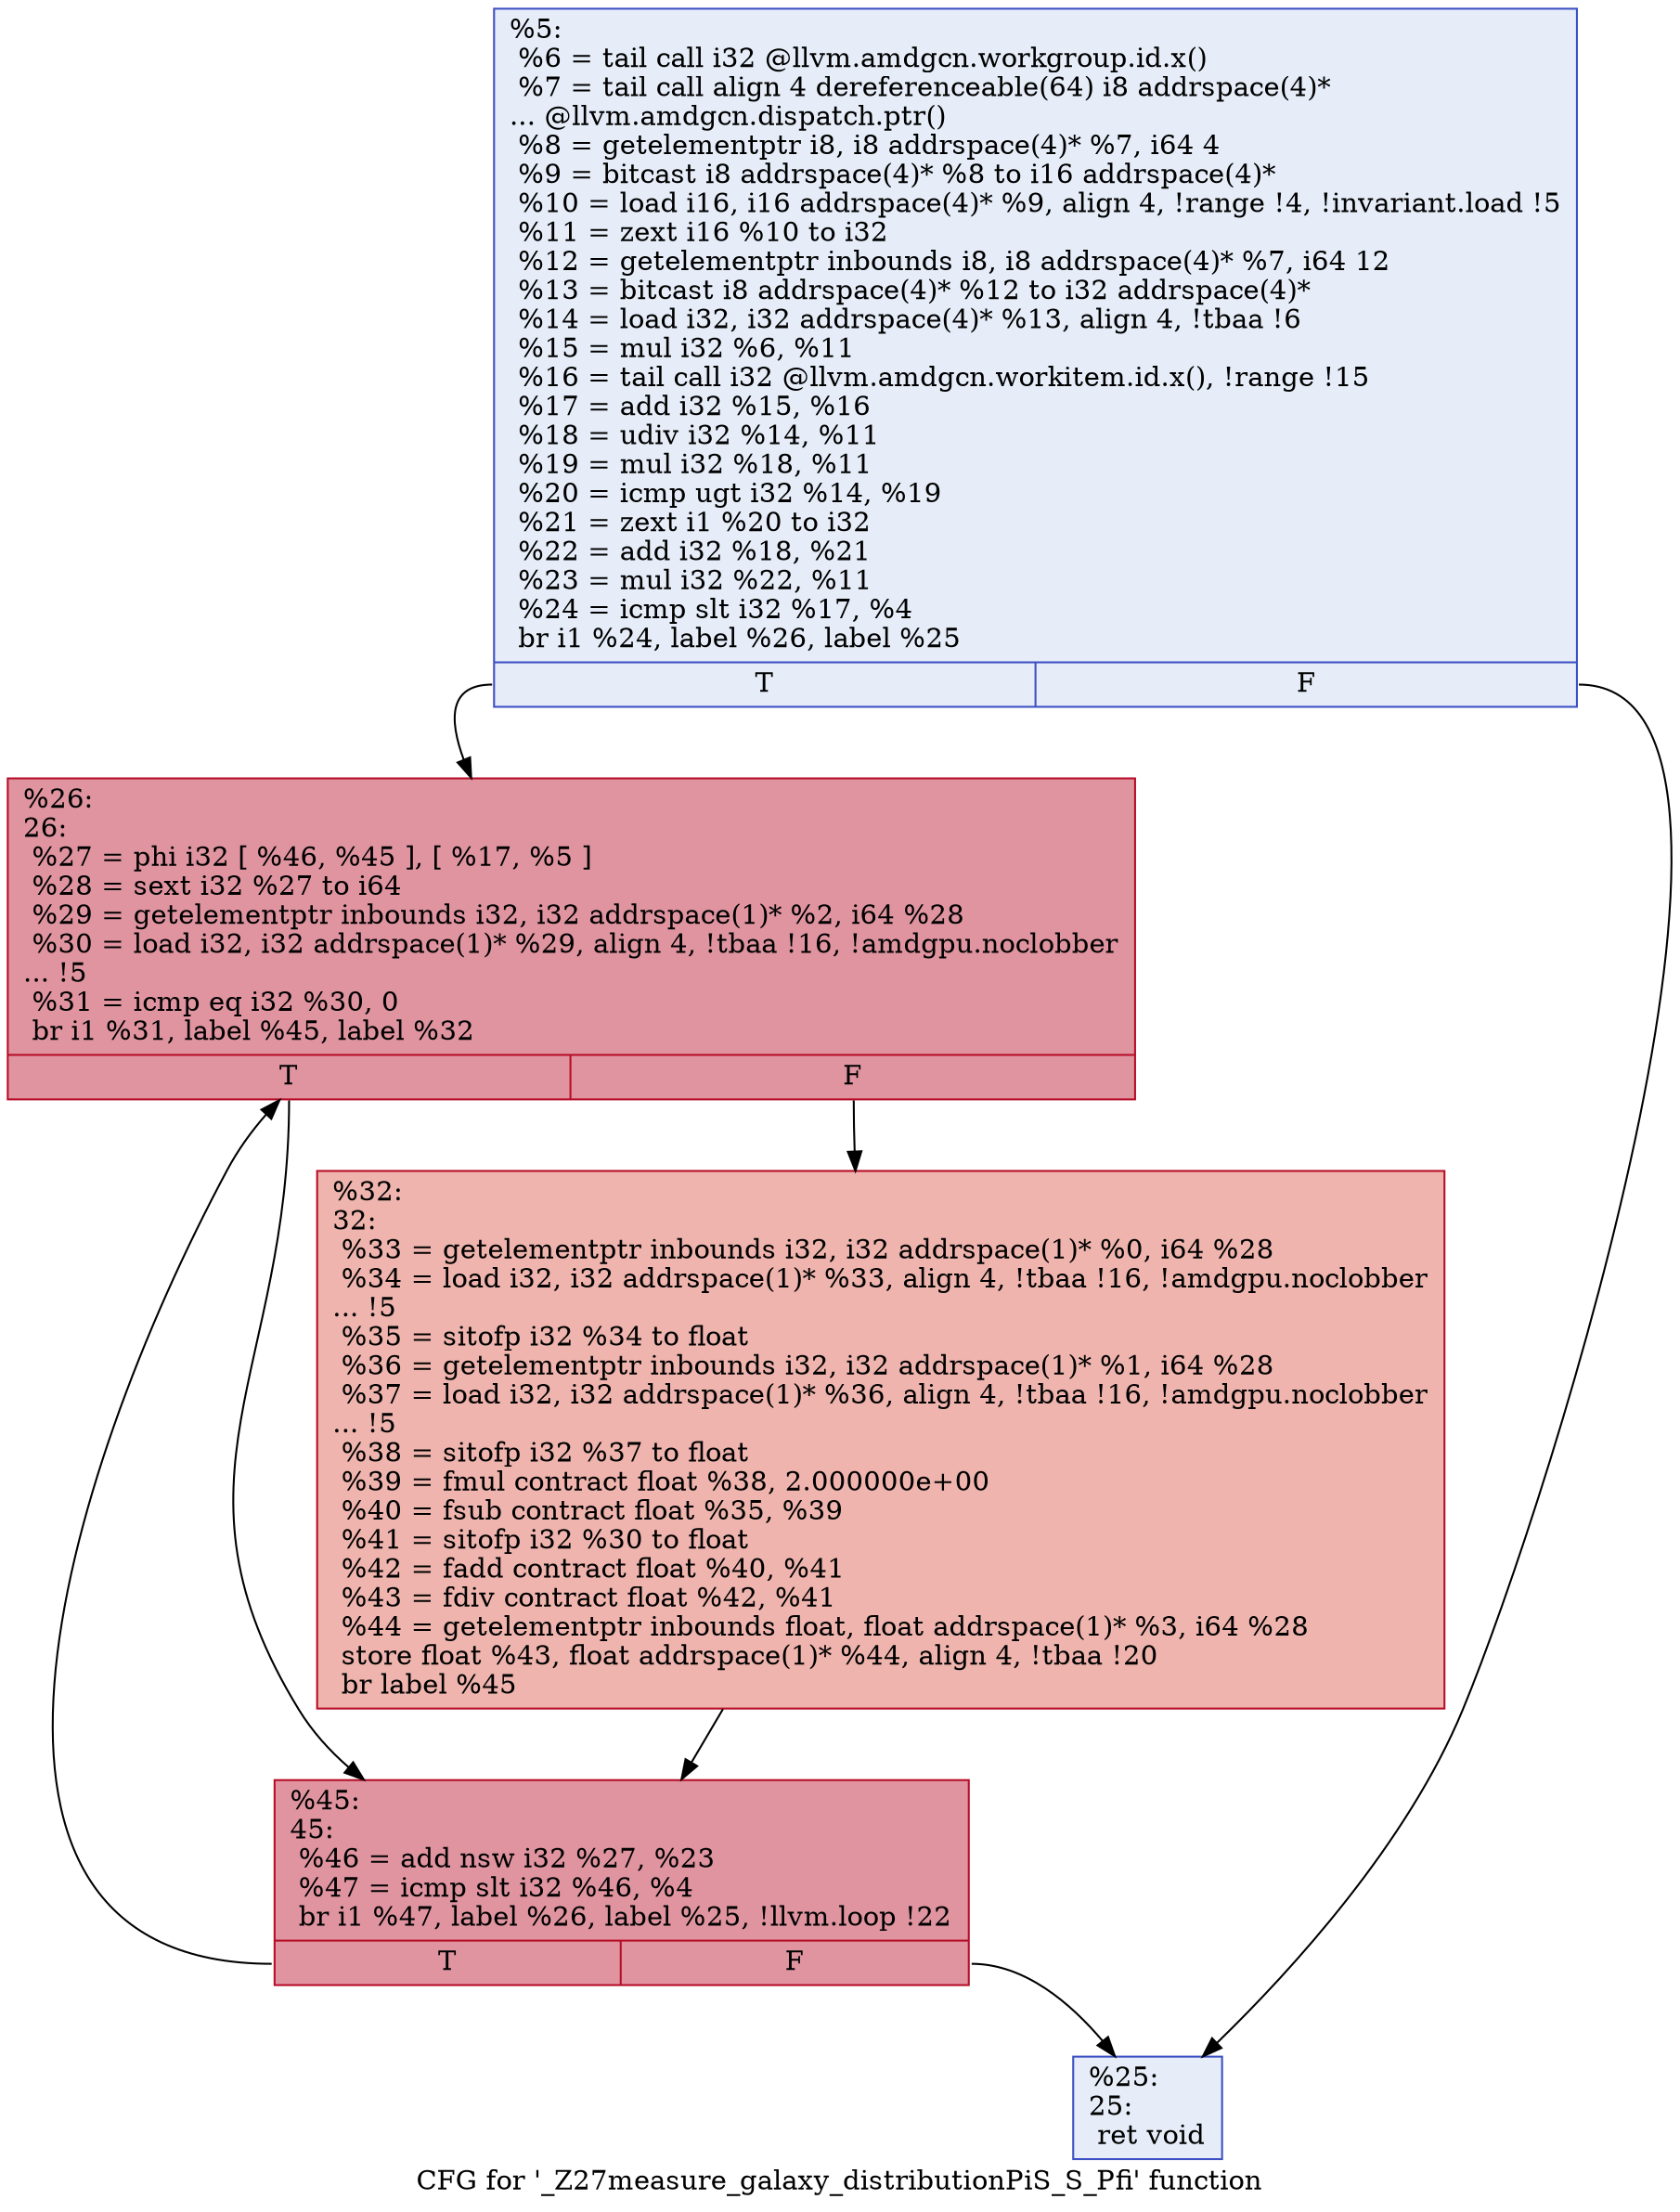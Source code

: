 digraph "CFG for '_Z27measure_galaxy_distributionPiS_S_Pfi' function" {
	label="CFG for '_Z27measure_galaxy_distributionPiS_S_Pfi' function";

	Node0x5a35810 [shape=record,color="#3d50c3ff", style=filled, fillcolor="#c7d7f070",label="{%5:\l  %6 = tail call i32 @llvm.amdgcn.workgroup.id.x()\l  %7 = tail call align 4 dereferenceable(64) i8 addrspace(4)*\l... @llvm.amdgcn.dispatch.ptr()\l  %8 = getelementptr i8, i8 addrspace(4)* %7, i64 4\l  %9 = bitcast i8 addrspace(4)* %8 to i16 addrspace(4)*\l  %10 = load i16, i16 addrspace(4)* %9, align 4, !range !4, !invariant.load !5\l  %11 = zext i16 %10 to i32\l  %12 = getelementptr inbounds i8, i8 addrspace(4)* %7, i64 12\l  %13 = bitcast i8 addrspace(4)* %12 to i32 addrspace(4)*\l  %14 = load i32, i32 addrspace(4)* %13, align 4, !tbaa !6\l  %15 = mul i32 %6, %11\l  %16 = tail call i32 @llvm.amdgcn.workitem.id.x(), !range !15\l  %17 = add i32 %15, %16\l  %18 = udiv i32 %14, %11\l  %19 = mul i32 %18, %11\l  %20 = icmp ugt i32 %14, %19\l  %21 = zext i1 %20 to i32\l  %22 = add i32 %18, %21\l  %23 = mul i32 %22, %11\l  %24 = icmp slt i32 %17, %4\l  br i1 %24, label %26, label %25\l|{<s0>T|<s1>F}}"];
	Node0x5a35810:s0 -> Node0x5a37dc0;
	Node0x5a35810:s1 -> Node0x5a37e50;
	Node0x5a37e50 [shape=record,color="#3d50c3ff", style=filled, fillcolor="#c7d7f070",label="{%25:\l25:                                               \l  ret void\l}"];
	Node0x5a37dc0 [shape=record,color="#b70d28ff", style=filled, fillcolor="#b70d2870",label="{%26:\l26:                                               \l  %27 = phi i32 [ %46, %45 ], [ %17, %5 ]\l  %28 = sext i32 %27 to i64\l  %29 = getelementptr inbounds i32, i32 addrspace(1)* %2, i64 %28\l  %30 = load i32, i32 addrspace(1)* %29, align 4, !tbaa !16, !amdgpu.noclobber\l... !5\l  %31 = icmp eq i32 %30, 0\l  br i1 %31, label %45, label %32\l|{<s0>T|<s1>F}}"];
	Node0x5a37dc0:s0 -> Node0x5a37fe0;
	Node0x5a37dc0:s1 -> Node0x5a38af0;
	Node0x5a38af0 [shape=record,color="#b70d28ff", style=filled, fillcolor="#d8564670",label="{%32:\l32:                                               \l  %33 = getelementptr inbounds i32, i32 addrspace(1)* %0, i64 %28\l  %34 = load i32, i32 addrspace(1)* %33, align 4, !tbaa !16, !amdgpu.noclobber\l... !5\l  %35 = sitofp i32 %34 to float\l  %36 = getelementptr inbounds i32, i32 addrspace(1)* %1, i64 %28\l  %37 = load i32, i32 addrspace(1)* %36, align 4, !tbaa !16, !amdgpu.noclobber\l... !5\l  %38 = sitofp i32 %37 to float\l  %39 = fmul contract float %38, 2.000000e+00\l  %40 = fsub contract float %35, %39\l  %41 = sitofp i32 %30 to float\l  %42 = fadd contract float %40, %41\l  %43 = fdiv contract float %42, %41\l  %44 = getelementptr inbounds float, float addrspace(1)* %3, i64 %28\l  store float %43, float addrspace(1)* %44, align 4, !tbaa !20\l  br label %45\l}"];
	Node0x5a38af0 -> Node0x5a37fe0;
	Node0x5a37fe0 [shape=record,color="#b70d28ff", style=filled, fillcolor="#b70d2870",label="{%45:\l45:                                               \l  %46 = add nsw i32 %27, %23\l  %47 = icmp slt i32 %46, %4\l  br i1 %47, label %26, label %25, !llvm.loop !22\l|{<s0>T|<s1>F}}"];
	Node0x5a37fe0:s0 -> Node0x5a37dc0;
	Node0x5a37fe0:s1 -> Node0x5a37e50;
}
